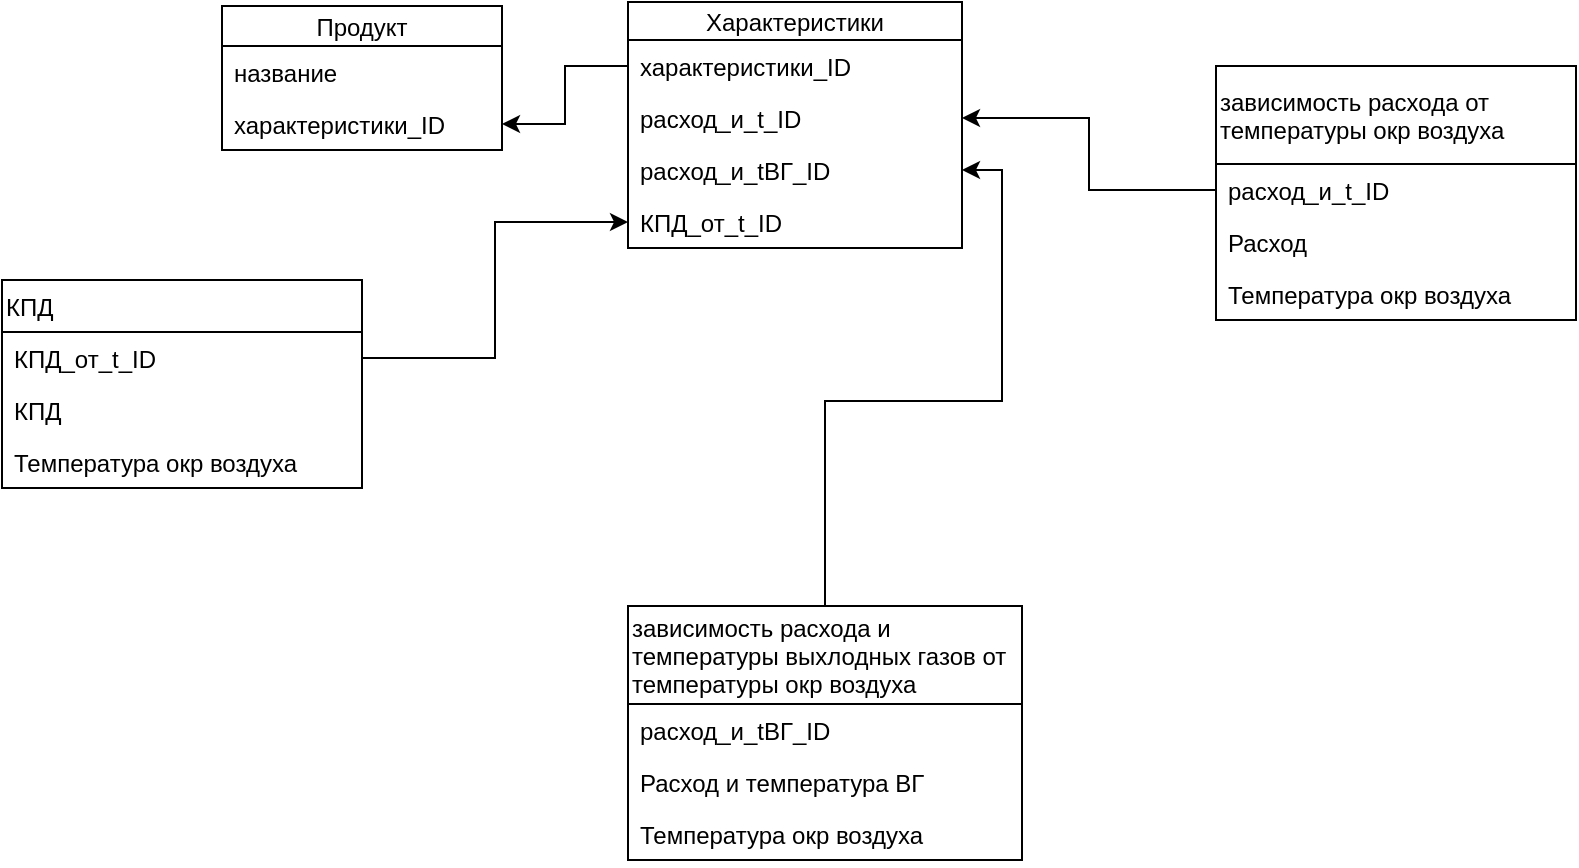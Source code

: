 <mxfile version="10.6.3" type="device"><diagram id="E0YCFuNFYd7E0YMWEFOK" name="Page-1"><mxGraphModel dx="1040" dy="5171" grid="1" gridSize="10" guides="1" tooltips="1" connect="1" arrows="1" fold="1" page="1" pageScale="1" pageWidth="827" pageHeight="1169" math="0" shadow="0"><root><mxCell id="0"/><mxCell id="1" parent="0"/><mxCell id="FFbVz9NlpWU_O2_xlcoR-1" value="Продукт" style="swimlane;fontStyle=0;childLayout=stackLayout;horizontal=1;startSize=20;fillColor=none;horizontalStack=0;resizeParent=1;resizeParentMax=0;resizeLast=0;collapsible=1;marginBottom=0;" vertex="1" parent="1"><mxGeometry x="120" y="-4663" width="140" height="72" as="geometry"/></mxCell><mxCell id="FFbVz9NlpWU_O2_xlcoR-2" value="название" style="text;strokeColor=none;fillColor=none;align=left;verticalAlign=top;spacingLeft=4;spacingRight=4;overflow=hidden;rotatable=0;points=[[0,0.5],[1,0.5]];portConstraint=eastwest;" vertex="1" parent="FFbVz9NlpWU_O2_xlcoR-1"><mxGeometry y="20" width="140" height="26" as="geometry"/></mxCell><mxCell id="FFbVz9NlpWU_O2_xlcoR-4" value="характеристики_ID" style="text;strokeColor=none;fillColor=none;align=left;verticalAlign=top;spacingLeft=4;spacingRight=4;overflow=hidden;rotatable=0;points=[[0,0.5],[1,0.5]];portConstraint=eastwest;" vertex="1" parent="FFbVz9NlpWU_O2_xlcoR-1"><mxGeometry y="46" width="140" height="26" as="geometry"/></mxCell><mxCell id="FFbVz9NlpWU_O2_xlcoR-7" value="Характеристики" style="swimlane;fontStyle=0;childLayout=stackLayout;horizontal=1;startSize=19;fillColor=none;horizontalStack=0;resizeParent=1;resizeParentMax=0;resizeLast=0;collapsible=1;marginBottom=0;" vertex="1" parent="1"><mxGeometry x="323" y="-4665" width="167" height="123" as="geometry"/></mxCell><mxCell id="FFbVz9NlpWU_O2_xlcoR-8" value="характеристики_ID" style="text;strokeColor=none;fillColor=none;align=left;verticalAlign=top;spacingLeft=4;spacingRight=4;overflow=hidden;rotatable=0;points=[[0,0.5],[1,0.5]];portConstraint=eastwest;" vertex="1" parent="FFbVz9NlpWU_O2_xlcoR-7"><mxGeometry y="19" width="167" height="26" as="geometry"/></mxCell><mxCell id="FFbVz9NlpWU_O2_xlcoR-10" value="расход_и_t_ID" style="text;strokeColor=none;fillColor=none;align=left;verticalAlign=top;spacingLeft=4;spacingRight=4;overflow=hidden;rotatable=0;points=[[0,0.5],[1,0.5]];portConstraint=eastwest;" vertex="1" parent="FFbVz9NlpWU_O2_xlcoR-7"><mxGeometry y="45" width="167" height="26" as="geometry"/></mxCell><mxCell id="FFbVz9NlpWU_O2_xlcoR-9" value="расход_и_tВГ_ID" style="text;strokeColor=none;fillColor=none;align=left;verticalAlign=top;spacingLeft=4;spacingRight=4;overflow=hidden;rotatable=0;points=[[0,0.5],[1,0.5]];portConstraint=eastwest;" vertex="1" parent="FFbVz9NlpWU_O2_xlcoR-7"><mxGeometry y="71" width="167" height="26" as="geometry"/></mxCell><mxCell id="FFbVz9NlpWU_O2_xlcoR-21" value="КПД_от_t_ID" style="text;strokeColor=none;fillColor=none;align=left;verticalAlign=top;spacingLeft=4;spacingRight=4;overflow=hidden;rotatable=0;points=[[0,0.5],[1,0.5]];portConstraint=eastwest;" vertex="1" parent="FFbVz9NlpWU_O2_xlcoR-7"><mxGeometry y="97" width="167" height="26" as="geometry"/></mxCell><mxCell id="FFbVz9NlpWU_O2_xlcoR-11" style="edgeStyle=orthogonalEdgeStyle;rounded=0;orthogonalLoop=1;jettySize=auto;html=1;" edge="1" parent="1" source="FFbVz9NlpWU_O2_xlcoR-8" target="FFbVz9NlpWU_O2_xlcoR-4"><mxGeometry relative="1" as="geometry"/></mxCell><mxCell id="FFbVz9NlpWU_O2_xlcoR-22" value="зависимость расхода от &#10;температуры окр воздуха" style="swimlane;fontStyle=0;childLayout=stackLayout;horizontal=1;startSize=49;fillColor=none;horizontalStack=0;resizeParent=1;resizeParentMax=0;resizeLast=0;collapsible=1;marginBottom=0;align=left;" vertex="1" parent="1"><mxGeometry x="617" y="-4633" width="180" height="127" as="geometry"/></mxCell><mxCell id="FFbVz9NlpWU_O2_xlcoR-26" value="расход_и_t_ID" style="text;strokeColor=none;fillColor=none;align=left;verticalAlign=top;spacingLeft=4;spacingRight=4;overflow=hidden;rotatable=0;points=[[0,0.5],[1,0.5]];portConstraint=eastwest;" vertex="1" parent="FFbVz9NlpWU_O2_xlcoR-22"><mxGeometry y="49" width="180" height="26" as="geometry"/></mxCell><mxCell id="FFbVz9NlpWU_O2_xlcoR-23" value="Расход" style="text;strokeColor=none;fillColor=none;align=left;verticalAlign=top;spacingLeft=4;spacingRight=4;overflow=hidden;rotatable=0;points=[[0,0.5],[1,0.5]];portConstraint=eastwest;" vertex="1" parent="FFbVz9NlpWU_O2_xlcoR-22"><mxGeometry y="75" width="180" height="26" as="geometry"/></mxCell><mxCell id="FFbVz9NlpWU_O2_xlcoR-24" value="Температура окр воздуха" style="text;strokeColor=none;fillColor=none;align=left;verticalAlign=top;spacingLeft=4;spacingRight=4;overflow=hidden;rotatable=0;points=[[0,0.5],[1,0.5]];portConstraint=eastwest;" vertex="1" parent="FFbVz9NlpWU_O2_xlcoR-22"><mxGeometry y="101" width="180" height="26" as="geometry"/></mxCell><mxCell id="FFbVz9NlpWU_O2_xlcoR-27" value="КПД" style="swimlane;fontStyle=0;childLayout=stackLayout;horizontal=1;startSize=26;fillColor=none;horizontalStack=0;resizeParent=1;resizeParentMax=0;resizeLast=0;collapsible=1;marginBottom=0;align=left;" vertex="1" parent="1"><mxGeometry x="10" y="-4526" width="180" height="104" as="geometry"/></mxCell><mxCell id="FFbVz9NlpWU_O2_xlcoR-28" value="КПД_от_t_ID" style="text;strokeColor=none;fillColor=none;align=left;verticalAlign=top;spacingLeft=4;spacingRight=4;overflow=hidden;rotatable=0;points=[[0,0.5],[1,0.5]];portConstraint=eastwest;" vertex="1" parent="FFbVz9NlpWU_O2_xlcoR-27"><mxGeometry y="26" width="180" height="26" as="geometry"/></mxCell><mxCell id="FFbVz9NlpWU_O2_xlcoR-29" value="КПД" style="text;strokeColor=none;fillColor=none;align=left;verticalAlign=top;spacingLeft=4;spacingRight=4;overflow=hidden;rotatable=0;points=[[0,0.5],[1,0.5]];portConstraint=eastwest;" vertex="1" parent="FFbVz9NlpWU_O2_xlcoR-27"><mxGeometry y="52" width="180" height="26" as="geometry"/></mxCell><mxCell id="FFbVz9NlpWU_O2_xlcoR-30" value="Температура окр воздуха" style="text;strokeColor=none;fillColor=none;align=left;verticalAlign=top;spacingLeft=4;spacingRight=4;overflow=hidden;rotatable=0;points=[[0,0.5],[1,0.5]];portConstraint=eastwest;" vertex="1" parent="FFbVz9NlpWU_O2_xlcoR-27"><mxGeometry y="78" width="180" height="26" as="geometry"/></mxCell><mxCell id="FFbVz9NlpWU_O2_xlcoR-39" style="edgeStyle=orthogonalEdgeStyle;rounded=0;orthogonalLoop=1;jettySize=auto;html=1;entryX=1;entryY=0.5;entryDx=0;entryDy=0;" edge="1" parent="1" source="FFbVz9NlpWU_O2_xlcoR-31" target="FFbVz9NlpWU_O2_xlcoR-9"><mxGeometry relative="1" as="geometry"/></mxCell><mxCell id="FFbVz9NlpWU_O2_xlcoR-31" value="зависимость расхода и &#10;температуры выхлодных газов от &#10;температуры окр воздуха" style="swimlane;fontStyle=0;childLayout=stackLayout;horizontal=1;startSize=49;fillColor=none;horizontalStack=0;resizeParent=1;resizeParentMax=0;resizeLast=0;collapsible=1;marginBottom=0;align=left;" vertex="1" parent="1"><mxGeometry x="323" y="-4363" width="197" height="127" as="geometry"/></mxCell><mxCell id="FFbVz9NlpWU_O2_xlcoR-35" value="расход_и_tВГ_ID" style="text;strokeColor=none;fillColor=none;align=left;verticalAlign=top;spacingLeft=4;spacingRight=4;overflow=hidden;rotatable=0;points=[[0,0.5],[1,0.5]];portConstraint=eastwest;" vertex="1" parent="FFbVz9NlpWU_O2_xlcoR-31"><mxGeometry y="49" width="197" height="26" as="geometry"/></mxCell><mxCell id="FFbVz9NlpWU_O2_xlcoR-33" value="Расход и температура ВГ" style="text;strokeColor=none;fillColor=none;align=left;verticalAlign=top;spacingLeft=4;spacingRight=4;overflow=hidden;rotatable=0;points=[[0,0.5],[1,0.5]];portConstraint=eastwest;" vertex="1" parent="FFbVz9NlpWU_O2_xlcoR-31"><mxGeometry y="75" width="197" height="26" as="geometry"/></mxCell><mxCell id="FFbVz9NlpWU_O2_xlcoR-34" value="Температура окр воздуха" style="text;strokeColor=none;fillColor=none;align=left;verticalAlign=top;spacingLeft=4;spacingRight=4;overflow=hidden;rotatable=0;points=[[0,0.5],[1,0.5]];portConstraint=eastwest;" vertex="1" parent="FFbVz9NlpWU_O2_xlcoR-31"><mxGeometry y="101" width="197" height="26" as="geometry"/></mxCell><mxCell id="FFbVz9NlpWU_O2_xlcoR-40" style="edgeStyle=orthogonalEdgeStyle;rounded=0;orthogonalLoop=1;jettySize=auto;html=1;entryX=1;entryY=0.5;entryDx=0;entryDy=0;" edge="1" parent="1" source="FFbVz9NlpWU_O2_xlcoR-26" target="FFbVz9NlpWU_O2_xlcoR-10"><mxGeometry relative="1" as="geometry"/></mxCell><mxCell id="FFbVz9NlpWU_O2_xlcoR-41" style="edgeStyle=orthogonalEdgeStyle;rounded=0;orthogonalLoop=1;jettySize=auto;html=1;entryX=0;entryY=0.5;entryDx=0;entryDy=0;" edge="1" parent="1" source="FFbVz9NlpWU_O2_xlcoR-28" target="FFbVz9NlpWU_O2_xlcoR-21"><mxGeometry relative="1" as="geometry"/></mxCell></root></mxGraphModel></diagram></mxfile>